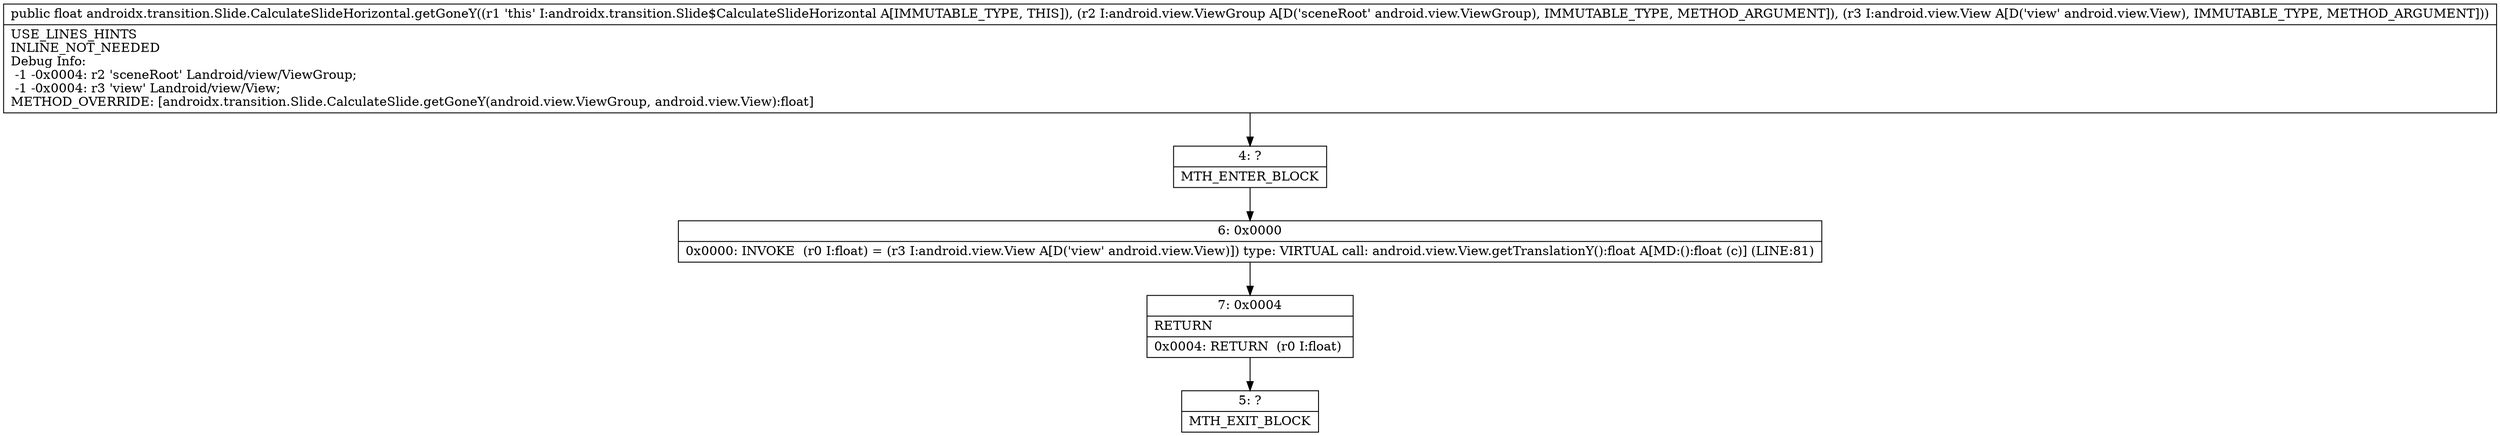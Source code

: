 digraph "CFG forandroidx.transition.Slide.CalculateSlideHorizontal.getGoneY(Landroid\/view\/ViewGroup;Landroid\/view\/View;)F" {
Node_4 [shape=record,label="{4\:\ ?|MTH_ENTER_BLOCK\l}"];
Node_6 [shape=record,label="{6\:\ 0x0000|0x0000: INVOKE  (r0 I:float) = (r3 I:android.view.View A[D('view' android.view.View)]) type: VIRTUAL call: android.view.View.getTranslationY():float A[MD:():float (c)] (LINE:81)\l}"];
Node_7 [shape=record,label="{7\:\ 0x0004|RETURN\l|0x0004: RETURN  (r0 I:float) \l}"];
Node_5 [shape=record,label="{5\:\ ?|MTH_EXIT_BLOCK\l}"];
MethodNode[shape=record,label="{public float androidx.transition.Slide.CalculateSlideHorizontal.getGoneY((r1 'this' I:androidx.transition.Slide$CalculateSlideHorizontal A[IMMUTABLE_TYPE, THIS]), (r2 I:android.view.ViewGroup A[D('sceneRoot' android.view.ViewGroup), IMMUTABLE_TYPE, METHOD_ARGUMENT]), (r3 I:android.view.View A[D('view' android.view.View), IMMUTABLE_TYPE, METHOD_ARGUMENT]))  | USE_LINES_HINTS\lINLINE_NOT_NEEDED\lDebug Info:\l  \-1 \-0x0004: r2 'sceneRoot' Landroid\/view\/ViewGroup;\l  \-1 \-0x0004: r3 'view' Landroid\/view\/View;\lMETHOD_OVERRIDE: [androidx.transition.Slide.CalculateSlide.getGoneY(android.view.ViewGroup, android.view.View):float]\l}"];
MethodNode -> Node_4;Node_4 -> Node_6;
Node_6 -> Node_7;
Node_7 -> Node_5;
}

